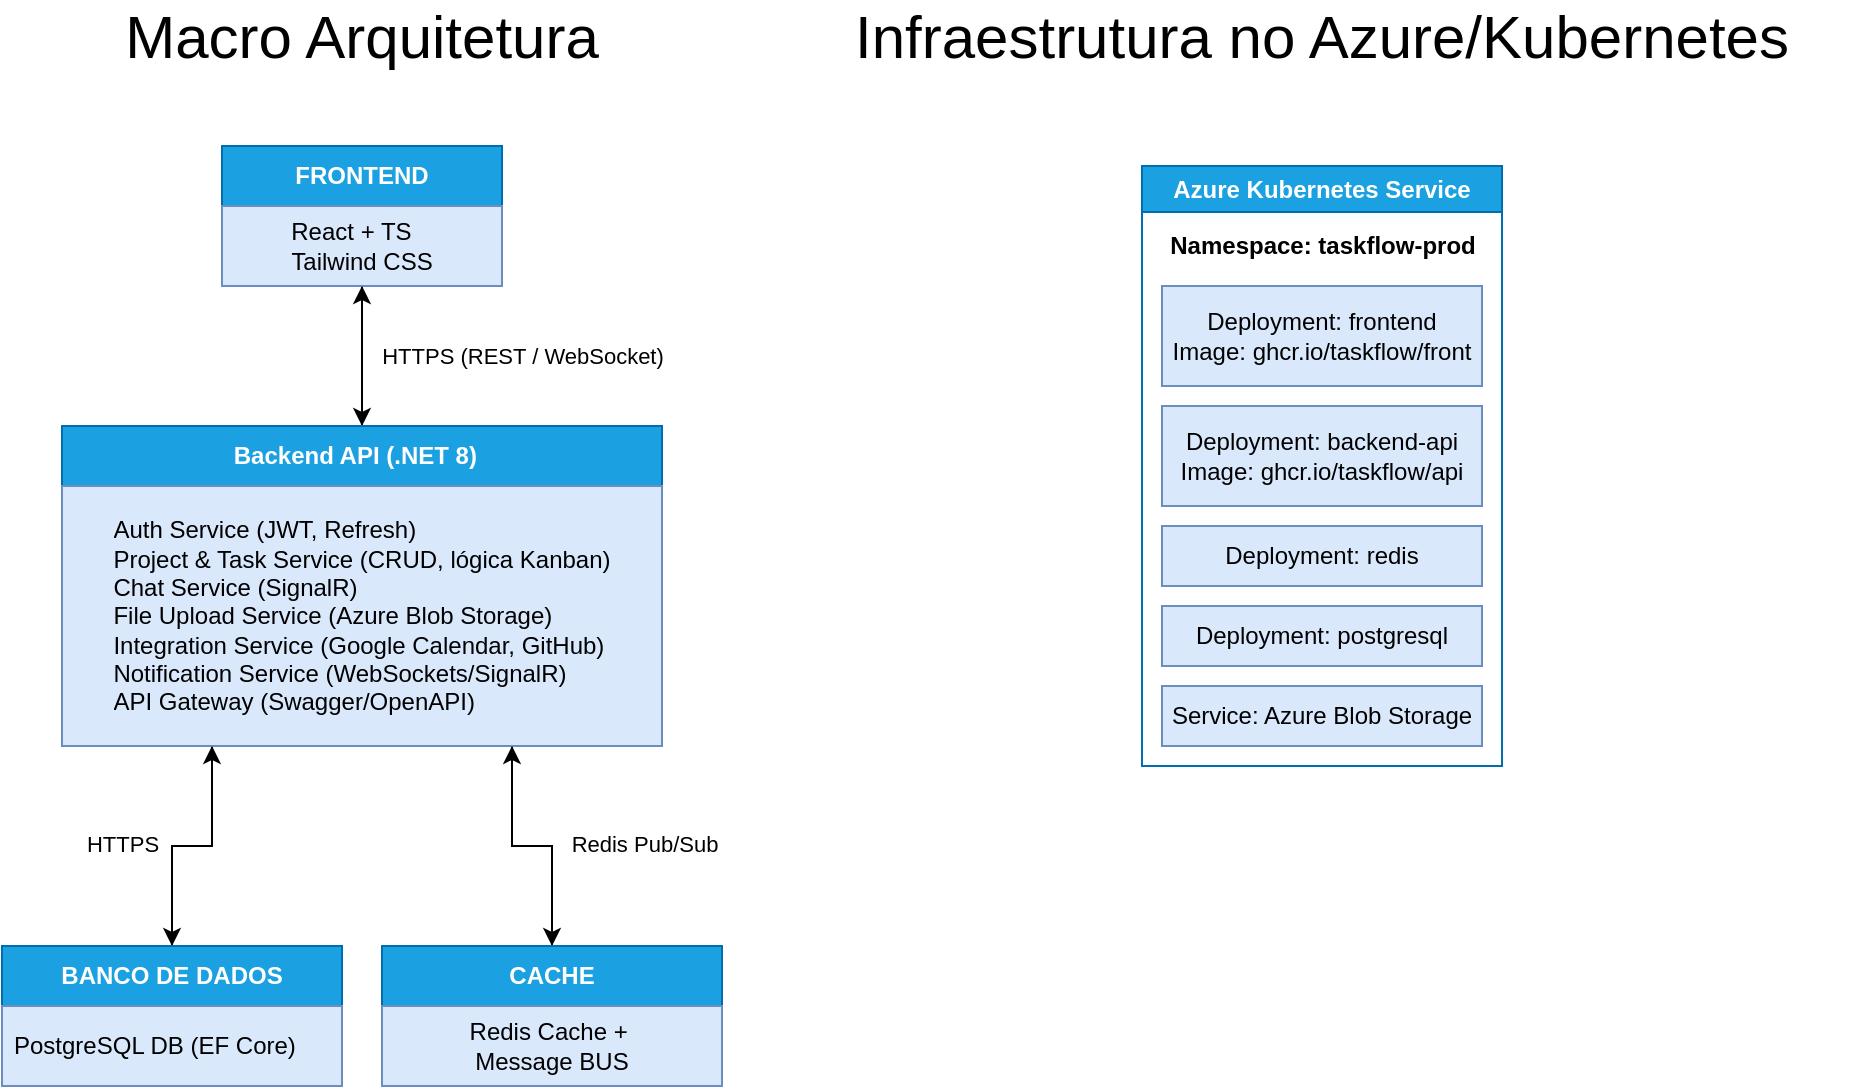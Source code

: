 <mxfile version="28.0.9">
  <diagram name="Page-1" id="74b105a0-9070-1c63-61bc-23e55f88626e">
    <mxGraphModel grid="1" page="1" gridSize="10" guides="1" tooltips="1" connect="1" arrows="1" fold="1" pageScale="1.5" pageWidth="1169" pageHeight="826" background="none" math="0" shadow="0">
      <root>
        <mxCell id="0" style=";html=1;" />
        <mxCell id="1" style=";html=1;" parent="0" />
        <mxCell id="arbRKBGG3sd4Ng7vMnnE-11" style="edgeStyle=orthogonalEdgeStyle;rounded=0;orthogonalLoop=1;jettySize=auto;html=1;entryX=0.5;entryY=0;entryDx=0;entryDy=0;" edge="1" parent="1" source="arbRKBGG3sd4Ng7vMnnE-5" target="arbRKBGG3sd4Ng7vMnnE-9">
          <mxGeometry relative="1" as="geometry" />
        </mxCell>
        <mxCell id="arbRKBGG3sd4Ng7vMnnE-5" value="&lt;font&gt;&lt;b&gt;FRONTEND&lt;/b&gt;&lt;/font&gt;" style="swimlane;fontStyle=0;childLayout=stackLayout;horizontal=1;startSize=30;horizontalStack=0;resizeParent=1;resizeParentMax=0;resizeLast=0;collapsible=1;marginBottom=0;whiteSpace=wrap;html=1;fillColor=#1ba1e2;strokeColor=#006EAF;fontColor=#ffffff;" vertex="1" parent="1">
          <mxGeometry x="650" y="210" width="140" height="70" as="geometry">
            <mxRectangle x="650" y="210" width="110" height="30" as="alternateBounds" />
          </mxGeometry>
        </mxCell>
        <mxCell id="arbRKBGG3sd4Ng7vMnnE-6" value="&lt;div style=&quot;text-align: justify;&quot;&gt;&lt;span style=&quot;background-color: transparent; color: light-dark(rgb(0, 0, 0), rgb(255, 255, 255));&quot;&gt;React + TS&lt;/span&gt;&lt;/div&gt;&lt;font&gt;&lt;div style=&quot;text-align: justify;&quot;&gt;&lt;span style=&quot;background-color: transparent; color: light-dark(rgb(0, 0, 0), rgb(255, 255, 255));&quot;&gt;Tailwind CSS&lt;/span&gt;&lt;/div&gt;&lt;/font&gt;" style="text;strokeColor=#6c8ebf;fillColor=#dae8fc;align=center;verticalAlign=middle;spacingLeft=4;spacingRight=4;overflow=hidden;points=[[0,0.5],[1,0.5]];portConstraint=eastwest;rotatable=0;whiteSpace=wrap;html=1;" vertex="1" parent="arbRKBGG3sd4Ng7vMnnE-5">
          <mxGeometry y="30" width="140" height="40" as="geometry" />
        </mxCell>
        <mxCell id="arbRKBGG3sd4Ng7vMnnE-12" style="edgeStyle=orthogonalEdgeStyle;rounded=0;orthogonalLoop=1;jettySize=auto;html=1;exitX=0.5;exitY=0;exitDx=0;exitDy=0;entryX=0.5;entryY=1;entryDx=0;entryDy=0;" edge="1" parent="1" source="arbRKBGG3sd4Ng7vMnnE-9" target="arbRKBGG3sd4Ng7vMnnE-5">
          <mxGeometry relative="1" as="geometry" />
        </mxCell>
        <mxCell id="arbRKBGG3sd4Ng7vMnnE-13" value="HTTPS (REST / WebSocket)" style="edgeLabel;align=center;verticalAlign=middle;resizable=0;points=[];html=1;textShadow=0;labelBorderColor=none;labelBackgroundColor=none;fontColor=default;" connectable="0" vertex="1" parent="arbRKBGG3sd4Ng7vMnnE-12">
          <mxGeometry x="-0.005" y="1" relative="1" as="geometry">
            <mxPoint x="81" as="offset" />
          </mxGeometry>
        </mxCell>
        <mxCell id="arbRKBGG3sd4Ng7vMnnE-24" style="edgeStyle=orthogonalEdgeStyle;rounded=0;orthogonalLoop=1;jettySize=auto;html=1;exitX=0.25;exitY=1;exitDx=0;exitDy=0;entryX=0.5;entryY=0;entryDx=0;entryDy=0;" edge="1" parent="1" source="arbRKBGG3sd4Ng7vMnnE-9" target="arbRKBGG3sd4Ng7vMnnE-20">
          <mxGeometry relative="1" as="geometry" />
        </mxCell>
        <mxCell id="arbRKBGG3sd4Ng7vMnnE-26" style="edgeStyle=orthogonalEdgeStyle;rounded=0;orthogonalLoop=1;jettySize=auto;html=1;exitX=0.75;exitY=1;exitDx=0;exitDy=0;entryX=0.5;entryY=0;entryDx=0;entryDy=0;" edge="1" parent="1" source="arbRKBGG3sd4Ng7vMnnE-9" target="arbRKBGG3sd4Ng7vMnnE-22">
          <mxGeometry relative="1" as="geometry" />
        </mxCell>
        <mxCell id="arbRKBGG3sd4Ng7vMnnE-9" value="&lt;b&gt;Backend API (.NET 8)&amp;nbsp;&amp;nbsp;&lt;/b&gt;" style="swimlane;fontStyle=0;childLayout=stackLayout;horizontal=1;startSize=30;horizontalStack=0;resizeParent=1;resizeParentMax=0;resizeLast=0;collapsible=1;marginBottom=0;whiteSpace=wrap;html=1;fillColor=#1ba1e2;strokeColor=#006EAF;fontColor=#ffffff;" vertex="1" parent="1">
          <mxGeometry x="570" y="350" width="300" height="160" as="geometry" />
        </mxCell>
        <mxCell id="arbRKBGG3sd4Ng7vMnnE-10" value="&lt;div style=&quot;text-align: justify;&quot;&gt;Auth Service (JWT, Refresh)&lt;/div&gt;&lt;div style=&quot;text-align: justify;&quot;&gt;Project &amp;amp; Task Service (CRUD, lógica Kanban)&lt;/div&gt;&lt;div style=&quot;text-align: justify;&quot;&gt;Chat Service (SignalR)&lt;/div&gt;&lt;div style=&quot;text-align: justify;&quot;&gt;File Upload Service (Azure Blob Storage)&lt;/div&gt;&lt;div style=&quot;text-align: justify;&quot;&gt;&lt;span style=&quot;background-color: transparent; color: light-dark(rgb(0, 0, 0), rgb(255, 255, 255));&quot;&gt;Integration Service (Google Calendar, GitHub)&lt;/span&gt;&lt;/div&gt;&lt;div style=&quot;text-align: justify;&quot;&gt;&lt;span style=&quot;background-color: transparent; color: light-dark(rgb(0, 0, 0), rgb(255, 255, 255));&quot;&gt;Notification Service (WebSockets/SignalR)&lt;/span&gt;&lt;/div&gt;&lt;div style=&quot;text-align: justify;&quot;&gt;&lt;span style=&quot;background-color: transparent; color: light-dark(rgb(0, 0, 0), rgb(255, 255, 255));&quot;&gt;API Gateway (Swagger/OpenAPI)&lt;/span&gt;&lt;/div&gt;" style="text;strokeColor=#6c8ebf;fillColor=#dae8fc;align=center;verticalAlign=middle;spacingLeft=4;spacingRight=4;overflow=hidden;points=[[0,0.5],[1,0.5]];portConstraint=eastwest;rotatable=0;whiteSpace=wrap;html=1;" vertex="1" parent="arbRKBGG3sd4Ng7vMnnE-9">
          <mxGeometry y="30" width="300" height="130" as="geometry" />
        </mxCell>
        <mxCell id="arbRKBGG3sd4Ng7vMnnE-25" style="edgeStyle=orthogonalEdgeStyle;rounded=0;orthogonalLoop=1;jettySize=auto;html=1;exitX=0.5;exitY=0;exitDx=0;exitDy=0;entryX=0.25;entryY=1;entryDx=0;entryDy=0;" edge="1" parent="1" source="arbRKBGG3sd4Ng7vMnnE-20" target="arbRKBGG3sd4Ng7vMnnE-9">
          <mxGeometry relative="1" as="geometry" />
        </mxCell>
        <mxCell id="arbRKBGG3sd4Ng7vMnnE-28" value="HTTPS" style="edgeLabel;html=1;align=center;verticalAlign=middle;resizable=0;points=[];" connectable="0" vertex="1" parent="arbRKBGG3sd4Ng7vMnnE-25">
          <mxGeometry x="0.117" y="1" relative="1" as="geometry">
            <mxPoint x="-42" as="offset" />
          </mxGeometry>
        </mxCell>
        <mxCell id="arbRKBGG3sd4Ng7vMnnE-20" value="&lt;font&gt;&lt;b&gt;BANCO DE DADOS&lt;/b&gt;&lt;/font&gt;" style="swimlane;fontStyle=0;childLayout=stackLayout;horizontal=1;startSize=30;horizontalStack=0;resizeParent=1;resizeParentMax=0;resizeLast=0;collapsible=1;marginBottom=0;whiteSpace=wrap;html=1;fillColor=#1ba1e2;strokeColor=#006EAF;fontColor=#ffffff;" vertex="1" parent="1">
          <mxGeometry x="540" y="610" width="170" height="70" as="geometry">
            <mxRectangle x="650" y="210" width="110" height="30" as="alternateBounds" />
          </mxGeometry>
        </mxCell>
        <mxCell id="arbRKBGG3sd4Ng7vMnnE-21" value="&lt;div style=&quot;text-align: justify;&quot;&gt;PostgreSQL DB (EF Core)&lt;/div&gt;" style="text;strokeColor=#6c8ebf;fillColor=#dae8fc;align=left;verticalAlign=middle;spacingLeft=4;spacingRight=4;overflow=hidden;points=[[0,0.5],[1,0.5]];portConstraint=eastwest;rotatable=0;whiteSpace=wrap;html=1;" vertex="1" parent="arbRKBGG3sd4Ng7vMnnE-20">
          <mxGeometry y="30" width="170" height="40" as="geometry" />
        </mxCell>
        <mxCell id="arbRKBGG3sd4Ng7vMnnE-27" style="edgeStyle=orthogonalEdgeStyle;rounded=0;orthogonalLoop=1;jettySize=auto;html=1;exitX=0.5;exitY=0;exitDx=0;exitDy=0;entryX=0.75;entryY=1;entryDx=0;entryDy=0;" edge="1" parent="1" source="arbRKBGG3sd4Ng7vMnnE-22" target="arbRKBGG3sd4Ng7vMnnE-9">
          <mxGeometry relative="1" as="geometry" />
        </mxCell>
        <mxCell id="arbRKBGG3sd4Ng7vMnnE-29" value="Redis Pub/Sub" style="edgeLabel;html=1;align=center;verticalAlign=middle;resizable=0;points=[];" connectable="0" vertex="1" parent="arbRKBGG3sd4Ng7vMnnE-27">
          <mxGeometry x="0.036" y="-1" relative="1" as="geometry">
            <mxPoint x="58" as="offset" />
          </mxGeometry>
        </mxCell>
        <mxCell id="arbRKBGG3sd4Ng7vMnnE-22" value="&lt;font&gt;&lt;b&gt;CACHE&lt;/b&gt;&lt;/font&gt;" style="swimlane;fontStyle=0;childLayout=stackLayout;horizontal=1;startSize=30;horizontalStack=0;resizeParent=1;resizeParentMax=0;resizeLast=0;collapsible=1;marginBottom=0;whiteSpace=wrap;html=1;fillColor=#1ba1e2;strokeColor=#006EAF;fontColor=#ffffff;" vertex="1" parent="1">
          <mxGeometry x="730" y="610" width="170" height="70" as="geometry">
            <mxRectangle x="650" y="210" width="110" height="30" as="alternateBounds" />
          </mxGeometry>
        </mxCell>
        <mxCell id="arbRKBGG3sd4Ng7vMnnE-23" value="&lt;div style=&quot;&quot;&gt;Redis Cache +&amp;nbsp;&lt;/div&gt;&lt;div style=&quot;&quot;&gt;&lt;span style=&quot;background-color: transparent; color: light-dark(rgb(0, 0, 0), rgb(255, 255, 255));&quot;&gt;Message BUS&lt;/span&gt;&lt;/div&gt;" style="text;strokeColor=#6c8ebf;fillColor=#dae8fc;align=center;verticalAlign=middle;spacingLeft=4;spacingRight=4;overflow=hidden;points=[[0,0.5],[1,0.5]];portConstraint=eastwest;rotatable=0;whiteSpace=wrap;html=1;" vertex="1" parent="arbRKBGG3sd4Ng7vMnnE-22">
          <mxGeometry y="30" width="170" height="40" as="geometry" />
        </mxCell>
        <mxCell id="arbRKBGG3sd4Ng7vMnnE-30" value="&lt;font style=&quot;font-size: 30px;&quot;&gt;Macro Arquitetura&lt;/font&gt;" style="text;html=1;align=center;verticalAlign=middle;whiteSpace=wrap;rounded=0;" vertex="1" parent="1">
          <mxGeometry x="590" y="140" width="260" height="30" as="geometry" />
        </mxCell>
        <mxCell id="arbRKBGG3sd4Ng7vMnnE-31" value="&lt;font style=&quot;font-size: 30px;&quot;&gt;Infraestrutura no Azure/Kubernetes&lt;/font&gt;" style="text;html=1;align=center;verticalAlign=middle;whiteSpace=wrap;rounded=0;" vertex="1" parent="1">
          <mxGeometry x="930" y="140" width="540" height="30" as="geometry" />
        </mxCell>
        <mxCell id="arbRKBGG3sd4Ng7vMnnE-34" value="Azure Kubernetes Service" style="swimlane;whiteSpace=wrap;html=1;fillColor=#1ba1e2;fontColor=#ffffff;strokeColor=#006EAF;" vertex="1" parent="1">
          <mxGeometry x="1110" y="220" width="180" height="300" as="geometry" />
        </mxCell>
        <mxCell id="arbRKBGG3sd4Ng7vMnnE-36" value="&lt;b&gt;Namespace: taskflow-prod&lt;/b&gt;" style="text;html=1;align=center;verticalAlign=middle;resizable=0;points=[];autosize=1;strokeColor=none;fillColor=none;" vertex="1" parent="arbRKBGG3sd4Ng7vMnnE-34">
          <mxGeometry y="25" width="180" height="30" as="geometry" />
        </mxCell>
        <mxCell id="arbRKBGG3sd4Ng7vMnnE-37" value="Deployment: frontend&lt;div&gt;Image: ghcr.io/taskflow/front&lt;/div&gt;" style="whiteSpace=wrap;html=1;fillColor=#dae8fc;strokeColor=#6c8ebf;" vertex="1" parent="arbRKBGG3sd4Ng7vMnnE-34">
          <mxGeometry x="10" y="60" width="160" height="50" as="geometry" />
        </mxCell>
        <mxCell id="arbRKBGG3sd4Ng7vMnnE-38" value="Deployment: backend-api&lt;div&gt;Image: ghcr.io/taskflow/api&lt;/div&gt;" style="whiteSpace=wrap;html=1;fillColor=#dae8fc;strokeColor=#6c8ebf;" vertex="1" parent="arbRKBGG3sd4Ng7vMnnE-34">
          <mxGeometry x="10" y="120" width="160" height="50" as="geometry" />
        </mxCell>
        <mxCell id="arbRKBGG3sd4Ng7vMnnE-39" value="Deployment: redis" style="whiteSpace=wrap;html=1;fillColor=#dae8fc;strokeColor=#6c8ebf;" vertex="1" parent="arbRKBGG3sd4Ng7vMnnE-34">
          <mxGeometry x="10" y="180" width="160" height="30" as="geometry" />
        </mxCell>
        <mxCell id="arbRKBGG3sd4Ng7vMnnE-40" value="Deployment: postgresql" style="whiteSpace=wrap;html=1;fillColor=#dae8fc;strokeColor=#6c8ebf;" vertex="1" parent="arbRKBGG3sd4Ng7vMnnE-34">
          <mxGeometry x="10" y="220" width="160" height="30" as="geometry" />
        </mxCell>
        <mxCell id="arbRKBGG3sd4Ng7vMnnE-41" value="Service: Azure Blob Storage" style="whiteSpace=wrap;html=1;fillColor=#dae8fc;strokeColor=#6c8ebf;" vertex="1" parent="arbRKBGG3sd4Ng7vMnnE-34">
          <mxGeometry x="10" y="260" width="160" height="30" as="geometry" />
        </mxCell>
      </root>
    </mxGraphModel>
  </diagram>
</mxfile>
